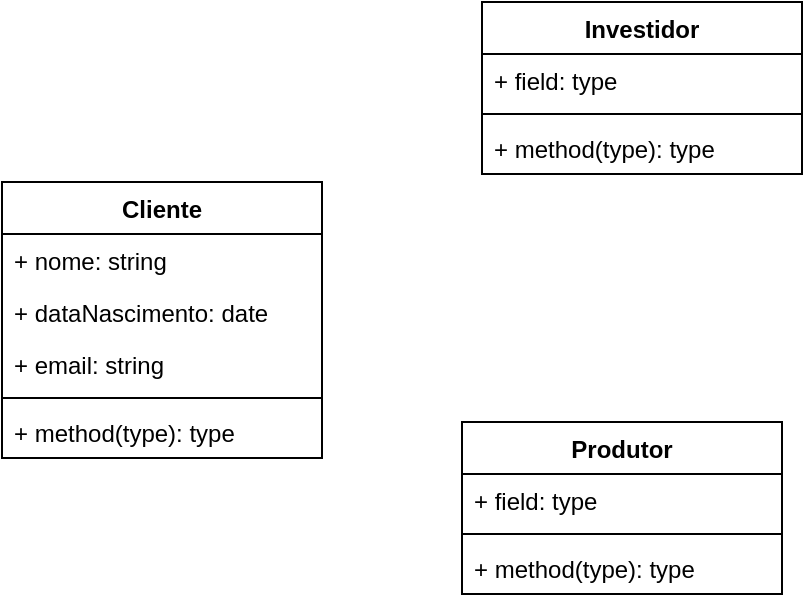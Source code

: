 <mxfile version="24.6.5" type="github">
  <diagram id="C5RBs43oDa-KdzZeNtuy" name="Page-1">
    <mxGraphModel dx="1434" dy="772" grid="1" gridSize="10" guides="1" tooltips="1" connect="1" arrows="1" fold="1" page="1" pageScale="1" pageWidth="827" pageHeight="1169" math="0" shadow="0">
      <root>
        <mxCell id="WIyWlLk6GJQsqaUBKTNV-0" />
        <mxCell id="WIyWlLk6GJQsqaUBKTNV-1" parent="WIyWlLk6GJQsqaUBKTNV-0" />
        <mxCell id="ZgxG5ZxzZ4k-0LBtlIWm-0" value="Cliente" style="swimlane;fontStyle=1;align=center;verticalAlign=top;childLayout=stackLayout;horizontal=1;startSize=26;horizontalStack=0;resizeParent=1;resizeParentMax=0;resizeLast=0;collapsible=1;marginBottom=0;whiteSpace=wrap;html=1;" parent="WIyWlLk6GJQsqaUBKTNV-1" vertex="1">
          <mxGeometry x="60" y="180" width="160" height="138" as="geometry">
            <mxRectangle x="80" y="50" width="80" height="30" as="alternateBounds" />
          </mxGeometry>
        </mxCell>
        <mxCell id="ZgxG5ZxzZ4k-0LBtlIWm-1" value="+ nome: string" style="text;strokeColor=none;fillColor=none;align=left;verticalAlign=top;spacingLeft=4;spacingRight=4;overflow=hidden;rotatable=0;points=[[0,0.5],[1,0.5]];portConstraint=eastwest;whiteSpace=wrap;html=1;" parent="ZgxG5ZxzZ4k-0LBtlIWm-0" vertex="1">
          <mxGeometry y="26" width="160" height="26" as="geometry" />
        </mxCell>
        <mxCell id="ZgxG5ZxzZ4k-0LBtlIWm-4" value="+ dataNascimento: date" style="text;strokeColor=none;fillColor=none;align=left;verticalAlign=top;spacingLeft=4;spacingRight=4;overflow=hidden;rotatable=0;points=[[0,0.5],[1,0.5]];portConstraint=eastwest;whiteSpace=wrap;html=1;" parent="ZgxG5ZxzZ4k-0LBtlIWm-0" vertex="1">
          <mxGeometry y="52" width="160" height="26" as="geometry" />
        </mxCell>
        <mxCell id="ZgxG5ZxzZ4k-0LBtlIWm-5" value="+ email: string" style="text;strokeColor=none;fillColor=none;align=left;verticalAlign=top;spacingLeft=4;spacingRight=4;overflow=hidden;rotatable=0;points=[[0,0.5],[1,0.5]];portConstraint=eastwest;whiteSpace=wrap;html=1;" parent="ZgxG5ZxzZ4k-0LBtlIWm-0" vertex="1">
          <mxGeometry y="78" width="160" height="26" as="geometry" />
        </mxCell>
        <mxCell id="ZgxG5ZxzZ4k-0LBtlIWm-2" value="" style="line;strokeWidth=1;fillColor=none;align=left;verticalAlign=middle;spacingTop=-1;spacingLeft=3;spacingRight=3;rotatable=0;labelPosition=right;points=[];portConstraint=eastwest;strokeColor=inherit;" parent="ZgxG5ZxzZ4k-0LBtlIWm-0" vertex="1">
          <mxGeometry y="104" width="160" height="8" as="geometry" />
        </mxCell>
        <mxCell id="ZgxG5ZxzZ4k-0LBtlIWm-3" value="+ method(type): type" style="text;strokeColor=none;fillColor=none;align=left;verticalAlign=top;spacingLeft=4;spacingRight=4;overflow=hidden;rotatable=0;points=[[0,0.5],[1,0.5]];portConstraint=eastwest;whiteSpace=wrap;html=1;" parent="ZgxG5ZxzZ4k-0LBtlIWm-0" vertex="1">
          <mxGeometry y="112" width="160" height="26" as="geometry" />
        </mxCell>
        <mxCell id="xgzKnDa1PB1QuLmatE9J-0" value="Investidor" style="swimlane;fontStyle=1;align=center;verticalAlign=top;childLayout=stackLayout;horizontal=1;startSize=26;horizontalStack=0;resizeParent=1;resizeParentMax=0;resizeLast=0;collapsible=1;marginBottom=0;whiteSpace=wrap;html=1;" vertex="1" parent="WIyWlLk6GJQsqaUBKTNV-1">
          <mxGeometry x="300" y="90" width="160" height="86" as="geometry" />
        </mxCell>
        <mxCell id="xgzKnDa1PB1QuLmatE9J-1" value="+ field: type" style="text;strokeColor=none;fillColor=none;align=left;verticalAlign=top;spacingLeft=4;spacingRight=4;overflow=hidden;rotatable=0;points=[[0,0.5],[1,0.5]];portConstraint=eastwest;whiteSpace=wrap;html=1;" vertex="1" parent="xgzKnDa1PB1QuLmatE9J-0">
          <mxGeometry y="26" width="160" height="26" as="geometry" />
        </mxCell>
        <mxCell id="xgzKnDa1PB1QuLmatE9J-2" value="" style="line;strokeWidth=1;fillColor=none;align=left;verticalAlign=middle;spacingTop=-1;spacingLeft=3;spacingRight=3;rotatable=0;labelPosition=right;points=[];portConstraint=eastwest;strokeColor=inherit;" vertex="1" parent="xgzKnDa1PB1QuLmatE9J-0">
          <mxGeometry y="52" width="160" height="8" as="geometry" />
        </mxCell>
        <mxCell id="xgzKnDa1PB1QuLmatE9J-3" value="+ method(type): type" style="text;strokeColor=none;fillColor=none;align=left;verticalAlign=top;spacingLeft=4;spacingRight=4;overflow=hidden;rotatable=0;points=[[0,0.5],[1,0.5]];portConstraint=eastwest;whiteSpace=wrap;html=1;" vertex="1" parent="xgzKnDa1PB1QuLmatE9J-0">
          <mxGeometry y="60" width="160" height="26" as="geometry" />
        </mxCell>
        <mxCell id="xgzKnDa1PB1QuLmatE9J-4" value="Produtor" style="swimlane;fontStyle=1;align=center;verticalAlign=top;childLayout=stackLayout;horizontal=1;startSize=26;horizontalStack=0;resizeParent=1;resizeParentMax=0;resizeLast=0;collapsible=1;marginBottom=0;whiteSpace=wrap;html=1;" vertex="1" parent="WIyWlLk6GJQsqaUBKTNV-1">
          <mxGeometry x="290" y="300" width="160" height="86" as="geometry" />
        </mxCell>
        <mxCell id="xgzKnDa1PB1QuLmatE9J-5" value="+ field: type" style="text;strokeColor=none;fillColor=none;align=left;verticalAlign=top;spacingLeft=4;spacingRight=4;overflow=hidden;rotatable=0;points=[[0,0.5],[1,0.5]];portConstraint=eastwest;whiteSpace=wrap;html=1;" vertex="1" parent="xgzKnDa1PB1QuLmatE9J-4">
          <mxGeometry y="26" width="160" height="26" as="geometry" />
        </mxCell>
        <mxCell id="xgzKnDa1PB1QuLmatE9J-6" value="" style="line;strokeWidth=1;fillColor=none;align=left;verticalAlign=middle;spacingTop=-1;spacingLeft=3;spacingRight=3;rotatable=0;labelPosition=right;points=[];portConstraint=eastwest;strokeColor=inherit;" vertex="1" parent="xgzKnDa1PB1QuLmatE9J-4">
          <mxGeometry y="52" width="160" height="8" as="geometry" />
        </mxCell>
        <mxCell id="xgzKnDa1PB1QuLmatE9J-7" value="+ method(type): type" style="text;strokeColor=none;fillColor=none;align=left;verticalAlign=top;spacingLeft=4;spacingRight=4;overflow=hidden;rotatable=0;points=[[0,0.5],[1,0.5]];portConstraint=eastwest;whiteSpace=wrap;html=1;" vertex="1" parent="xgzKnDa1PB1QuLmatE9J-4">
          <mxGeometry y="60" width="160" height="26" as="geometry" />
        </mxCell>
      </root>
    </mxGraphModel>
  </diagram>
</mxfile>

